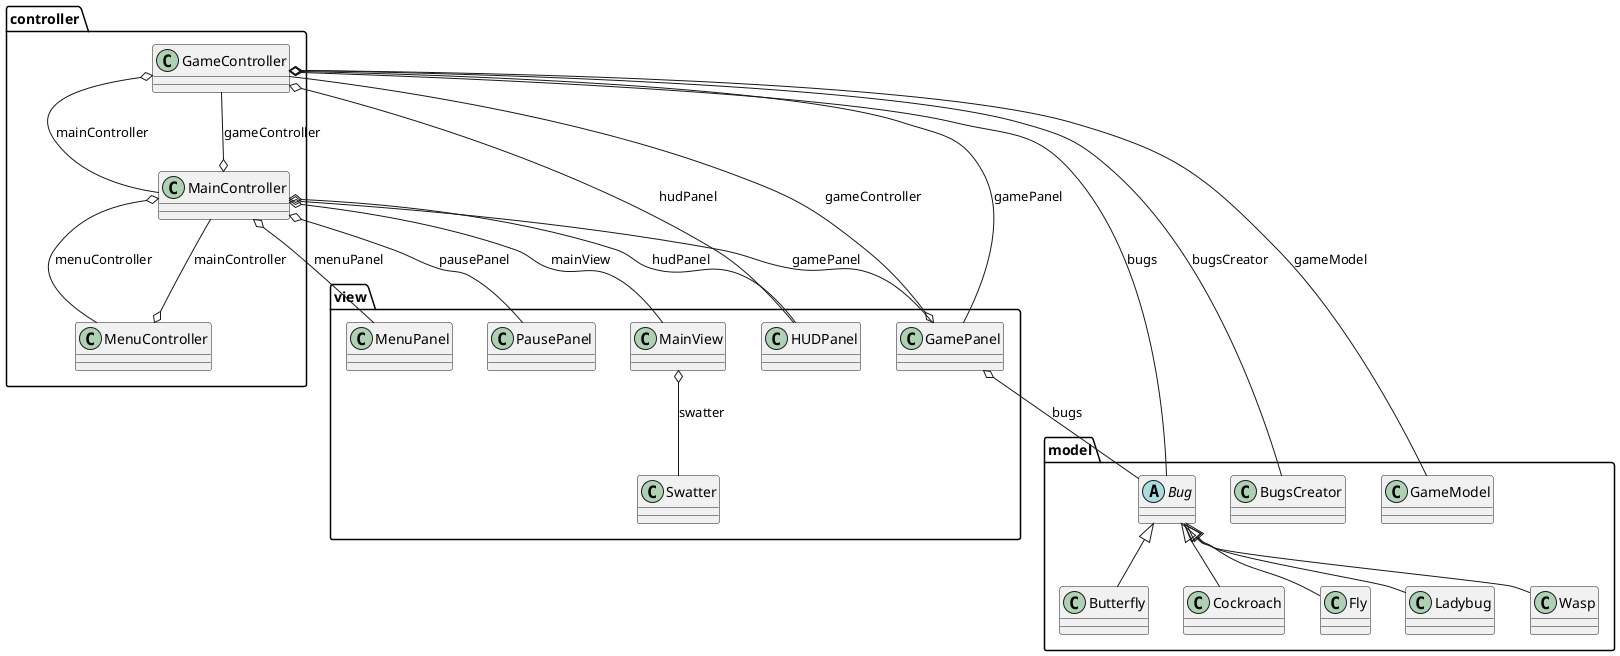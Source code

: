 @startuml


  namespace controller {
      class controller.GameController {
      }
    }
  

  namespace controller {
      class controller.MainController {
      }
    }
  

  namespace controller {
      class controller.MenuController {
      }
    }
  

  namespace model {
      abstract class model.Bug {
      }
    }
  

  namespace model {
      class model.BugsCreator {
      }
    }
  

  namespace model {
      class model.Butterfly {
      }
    }
  

  namespace model {
      class model.Cockroach {
      }
    }
  

  namespace model {
      class model.Fly {
      }
    }
  

  namespace model {
      class model.GameModel {
      }
    }
  

  namespace model {
      class model.Ladybug {
      }
    }
  

  namespace model {
      class model.Wasp {
      }
    }
  

  namespace view {
      class view.GamePanel {
      }
    }
  

 namespace view {
      class view.HUDPanel {
      }
    }
  

  namespace view {
      class view.MainView {
      }
    }
  

  namespace view {
      class view.MenuPanel {
      }
    }
  

  namespace view {
      class view.PausePanel {
      }
    }
  

  namespace view {
      class view.Swatter {
      }
    }
  

  controller.GameController o-- model.BugsCreator : bugsCreator
  controller.GameController o-- model.Bug : bugs
  controller.GameController o-- model.GameModel : gameModel
  controller.GameController o-- view.GamePanel : gamePanel
  controller.GameController o-- view.HUDPanel : hudPanel
  controller.GameController o-- controller.MainController : mainController
  controller.MainController o-- controller.GameController : gameController
  controller.MainController o-- view.GamePanel : gamePanel
  controller.MainController o-- view.HUDPanel : hudPanel
  controller.MainController o-- view.MainView : mainView
  controller.MainController o-- controller.MenuController : menuController
  controller.MainController o-- view.MenuPanel : menuPanel
  controller.MainController o-- view.PausePanel : pausePanel
  controller.MenuController o-- controller.MainController : mainController
  model.Butterfly -up-|> model.Bug
  model.Cockroach -up-|> model.Bug
  model.Fly -up-|> model.Bug
  model.Ladybug -up-|> model.Bug
  model.Wasp -up-|> model.Bug
  view.GamePanel o-- controller.GameController : gameController
  view.GamePanel o-- model.Bug : bugs
  view.MainView o-- view.Swatter : swatter


@enduml
